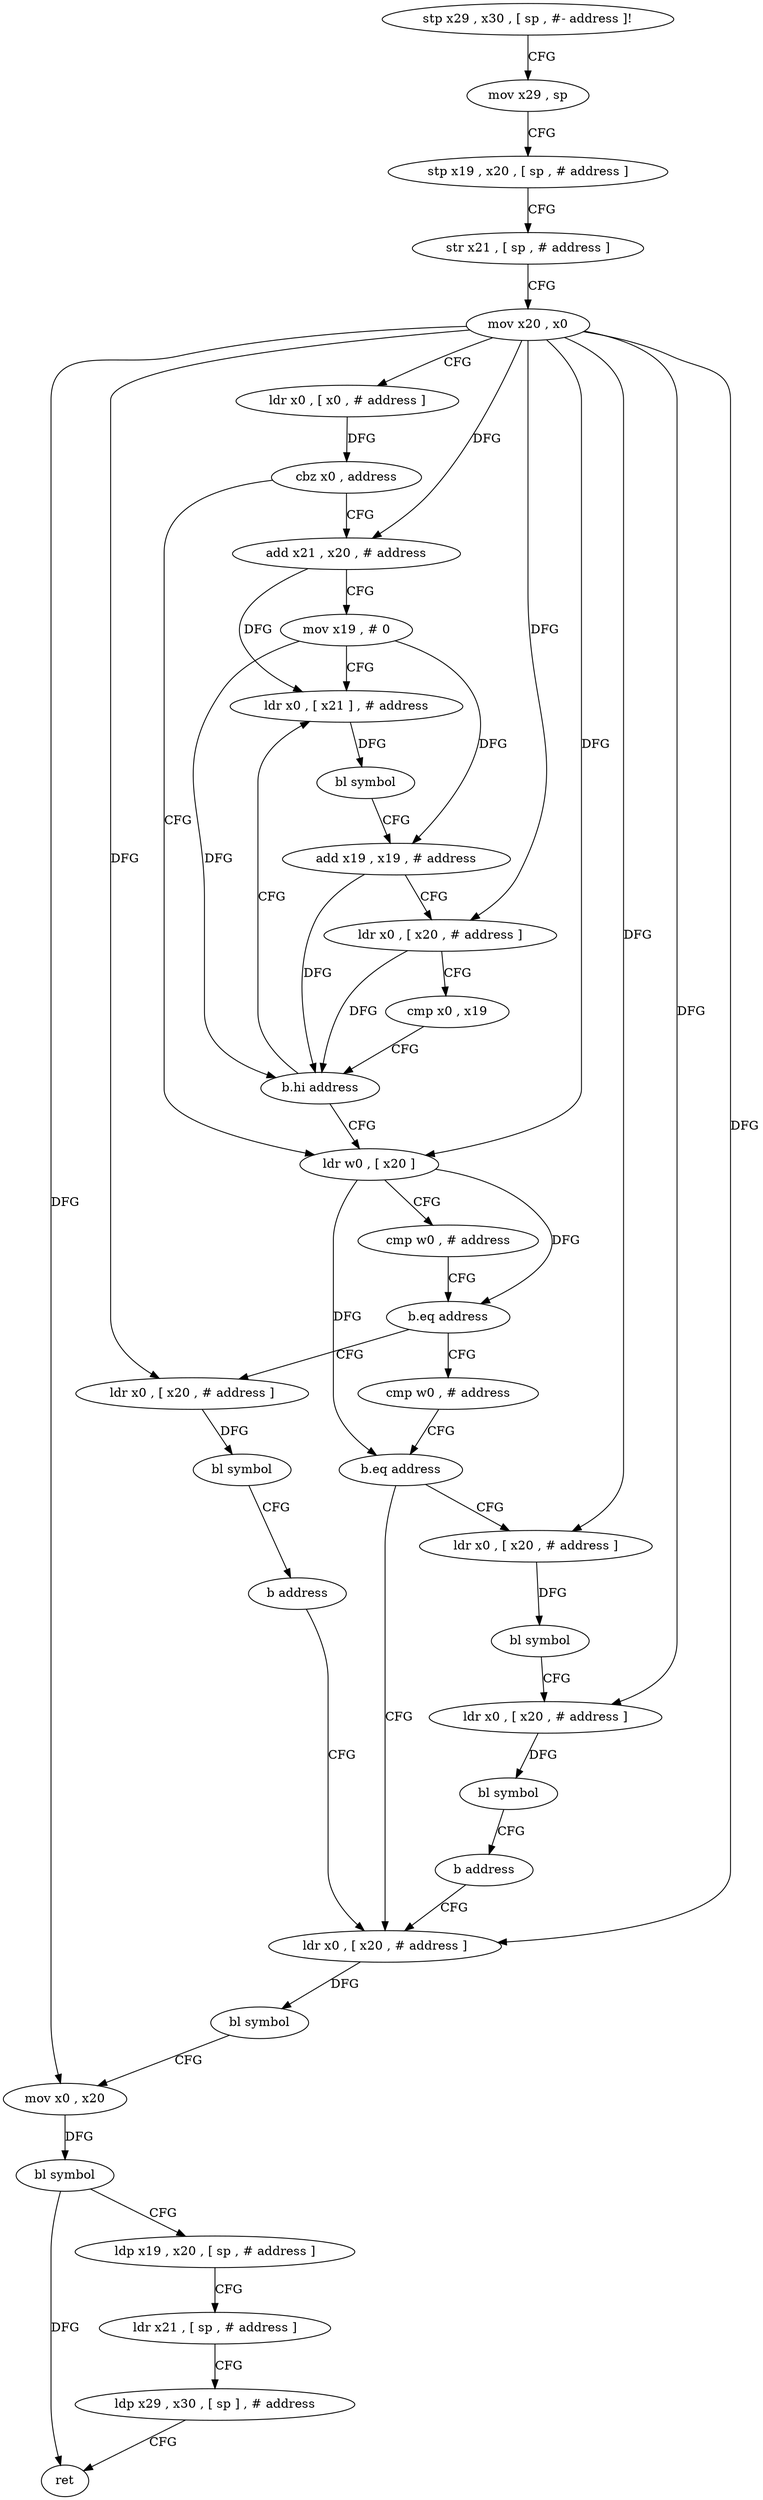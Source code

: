 digraph "func" {
"119824" [label = "stp x29 , x30 , [ sp , #- address ]!" ]
"119828" [label = "mov x29 , sp" ]
"119832" [label = "stp x19 , x20 , [ sp , # address ]" ]
"119836" [label = "str x21 , [ sp , # address ]" ]
"119840" [label = "mov x20 , x0" ]
"119844" [label = "ldr x0 , [ x0 , # address ]" ]
"119848" [label = "cbz x0 , address" ]
"119884" [label = "ldr w0 , [ x20 ]" ]
"119852" [label = "add x21 , x20 , # address" ]
"119888" [label = "cmp w0 , # address" ]
"119892" [label = "b.eq address" ]
"119936" [label = "ldr x0 , [ x20 , # address ]" ]
"119896" [label = "cmp w0 , # address" ]
"119856" [label = "mov x19 , # 0" ]
"119860" [label = "ldr x0 , [ x21 ] , # address" ]
"119940" [label = "bl symbol" ]
"119944" [label = "b address" ]
"119904" [label = "ldr x0 , [ x20 , # address ]" ]
"119900" [label = "b.eq address" ]
"119948" [label = "ldr x0 , [ x20 , # address ]" ]
"119864" [label = "bl symbol" ]
"119868" [label = "add x19 , x19 , # address" ]
"119872" [label = "ldr x0 , [ x20 , # address ]" ]
"119876" [label = "cmp x0 , x19" ]
"119880" [label = "b.hi address" ]
"119908" [label = "bl symbol" ]
"119912" [label = "mov x0 , x20" ]
"119916" [label = "bl symbol" ]
"119920" [label = "ldp x19 , x20 , [ sp , # address ]" ]
"119924" [label = "ldr x21 , [ sp , # address ]" ]
"119928" [label = "ldp x29 , x30 , [ sp ] , # address" ]
"119932" [label = "ret" ]
"119952" [label = "bl symbol" ]
"119956" [label = "ldr x0 , [ x20 , # address ]" ]
"119960" [label = "bl symbol" ]
"119964" [label = "b address" ]
"119824" -> "119828" [ label = "CFG" ]
"119828" -> "119832" [ label = "CFG" ]
"119832" -> "119836" [ label = "CFG" ]
"119836" -> "119840" [ label = "CFG" ]
"119840" -> "119844" [ label = "CFG" ]
"119840" -> "119884" [ label = "DFG" ]
"119840" -> "119852" [ label = "DFG" ]
"119840" -> "119936" [ label = "DFG" ]
"119840" -> "119872" [ label = "DFG" ]
"119840" -> "119904" [ label = "DFG" ]
"119840" -> "119912" [ label = "DFG" ]
"119840" -> "119948" [ label = "DFG" ]
"119840" -> "119956" [ label = "DFG" ]
"119844" -> "119848" [ label = "DFG" ]
"119848" -> "119884" [ label = "CFG" ]
"119848" -> "119852" [ label = "CFG" ]
"119884" -> "119888" [ label = "CFG" ]
"119884" -> "119892" [ label = "DFG" ]
"119884" -> "119900" [ label = "DFG" ]
"119852" -> "119856" [ label = "CFG" ]
"119852" -> "119860" [ label = "DFG" ]
"119888" -> "119892" [ label = "CFG" ]
"119892" -> "119936" [ label = "CFG" ]
"119892" -> "119896" [ label = "CFG" ]
"119936" -> "119940" [ label = "DFG" ]
"119896" -> "119900" [ label = "CFG" ]
"119856" -> "119860" [ label = "CFG" ]
"119856" -> "119868" [ label = "DFG" ]
"119856" -> "119880" [ label = "DFG" ]
"119860" -> "119864" [ label = "DFG" ]
"119940" -> "119944" [ label = "CFG" ]
"119944" -> "119904" [ label = "CFG" ]
"119904" -> "119908" [ label = "DFG" ]
"119900" -> "119948" [ label = "CFG" ]
"119900" -> "119904" [ label = "CFG" ]
"119948" -> "119952" [ label = "DFG" ]
"119864" -> "119868" [ label = "CFG" ]
"119868" -> "119872" [ label = "CFG" ]
"119868" -> "119880" [ label = "DFG" ]
"119872" -> "119876" [ label = "CFG" ]
"119872" -> "119880" [ label = "DFG" ]
"119876" -> "119880" [ label = "CFG" ]
"119880" -> "119860" [ label = "CFG" ]
"119880" -> "119884" [ label = "CFG" ]
"119908" -> "119912" [ label = "CFG" ]
"119912" -> "119916" [ label = "DFG" ]
"119916" -> "119920" [ label = "CFG" ]
"119916" -> "119932" [ label = "DFG" ]
"119920" -> "119924" [ label = "CFG" ]
"119924" -> "119928" [ label = "CFG" ]
"119928" -> "119932" [ label = "CFG" ]
"119952" -> "119956" [ label = "CFG" ]
"119956" -> "119960" [ label = "DFG" ]
"119960" -> "119964" [ label = "CFG" ]
"119964" -> "119904" [ label = "CFG" ]
}

